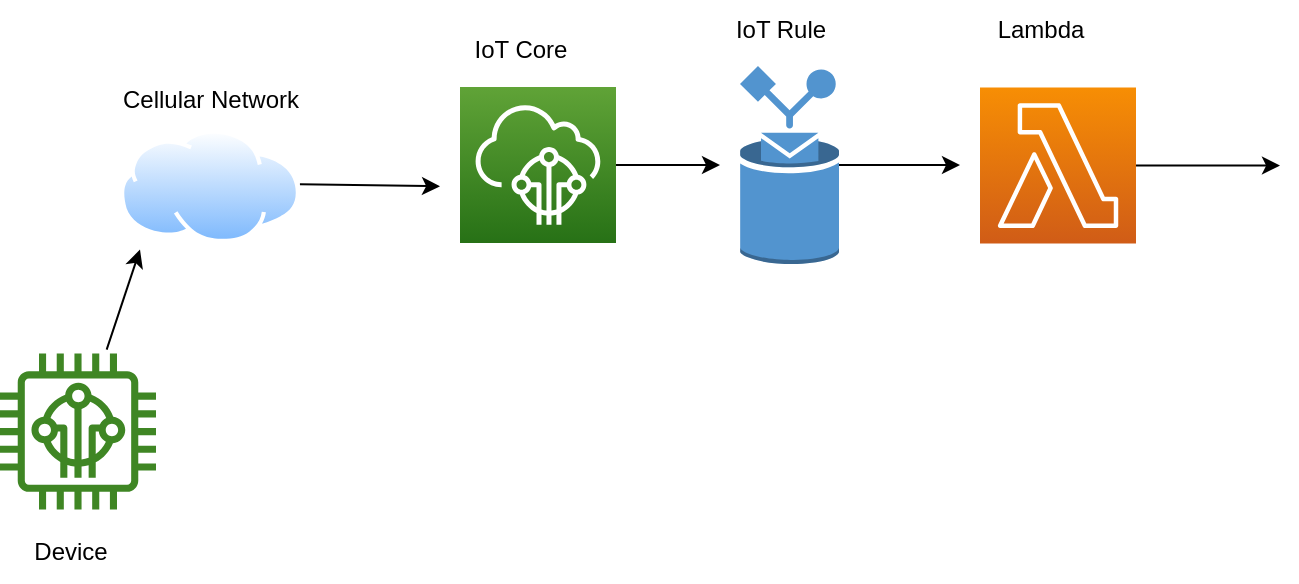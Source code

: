<mxfile>
    <diagram id="BsBLP0s7VDbh4L2HP5wm" name="Page-1">
        <mxGraphModel dx="640" dy="330" grid="1" gridSize="10" guides="1" tooltips="1" connect="1" arrows="1" fold="1" page="1" pageScale="1" pageWidth="850" pageHeight="1100" math="0" shadow="0">
            <root>
                <mxCell id="0"/>
                <mxCell id="1" parent="0"/>
                <mxCell id="8" style="edgeStyle=none;html=1;" parent="1" edge="1">
                    <mxGeometry relative="1" as="geometry">
                        <mxPoint x="90" y="419.8" as="targetPoint"/>
                        <mxPoint x="73.333" y="469.8" as="sourcePoint"/>
                    </mxGeometry>
                </mxCell>
                <mxCell id="10" style="edgeStyle=none;html=1;" parent="1" source="6" edge="1">
                    <mxGeometry relative="1" as="geometry">
                        <mxPoint x="240" y="388.15" as="targetPoint"/>
                    </mxGeometry>
                </mxCell>
                <mxCell id="6" value="" style="aspect=fixed;perimeter=ellipsePerimeter;html=1;align=center;shadow=0;dashed=0;spacingTop=3;image;image=img/lib/active_directory/internet_cloud.svg;" parent="1" vertex="1">
                    <mxGeometry x="80" y="359.8" width="90" height="56.7" as="geometry"/>
                </mxCell>
                <mxCell id="7" value="Cellular Network" style="text;html=1;align=center;verticalAlign=middle;resizable=0;points=[];autosize=1;strokeColor=none;fillColor=none;" parent="1" vertex="1">
                    <mxGeometry x="70" y="329.8" width="110" height="30" as="geometry"/>
                </mxCell>
                <mxCell id="13" style="edgeStyle=none;html=1;" parent="1" source="9" edge="1">
                    <mxGeometry relative="1" as="geometry">
                        <mxPoint x="380" y="377.5" as="targetPoint"/>
                    </mxGeometry>
                </mxCell>
                <mxCell id="9" value="" style="sketch=0;points=[[0,0,0],[0.25,0,0],[0.5,0,0],[0.75,0,0],[1,0,0],[0,1,0],[0.25,1,0],[0.5,1,0],[0.75,1,0],[1,1,0],[0,0.25,0],[0,0.5,0],[0,0.75,0],[1,0.25,0],[1,0.5,0],[1,0.75,0]];outlineConnect=0;fontColor=#232F3E;gradientColor=#60A337;gradientDirection=north;fillColor=#277116;strokeColor=#ffffff;dashed=0;verticalLabelPosition=bottom;verticalAlign=top;align=center;html=1;fontSize=12;fontStyle=0;aspect=fixed;shape=mxgraph.aws4.resourceIcon;resIcon=mxgraph.aws4.iot_core;" parent="1" vertex="1">
                    <mxGeometry x="250" y="338.5" width="78" height="78" as="geometry"/>
                </mxCell>
                <mxCell id="11" value="" style="sketch=0;outlineConnect=0;fontColor=#232F3E;gradientColor=none;fillColor=#3F8624;strokeColor=none;dashed=0;verticalLabelPosition=bottom;verticalAlign=top;align=center;html=1;fontSize=12;fontStyle=0;aspect=fixed;pointerEvents=1;shape=mxgraph.aws4.iot_thing_freertos_device;" parent="1" vertex="1">
                    <mxGeometry x="20" y="471.8" width="78" height="78" as="geometry"/>
                </mxCell>
                <mxCell id="16" style="edgeStyle=none;html=1;" parent="1" source="12" edge="1">
                    <mxGeometry relative="1" as="geometry">
                        <mxPoint x="500" y="377.5" as="targetPoint"/>
                    </mxGeometry>
                </mxCell>
                <mxCell id="12" value="" style="outlineConnect=0;dashed=0;verticalLabelPosition=bottom;verticalAlign=top;align=center;html=1;shape=mxgraph.aws3.rule;fillColor=#5294CF;gradientColor=none;" parent="1" vertex="1">
                    <mxGeometry x="390" y="328" width="49.5" height="99" as="geometry"/>
                </mxCell>
                <mxCell id="18" style="edgeStyle=none;html=1;" parent="1" source="15" edge="1">
                    <mxGeometry relative="1" as="geometry">
                        <mxPoint x="660" y="377.8" as="targetPoint"/>
                    </mxGeometry>
                </mxCell>
                <mxCell id="15" value="" style="sketch=0;points=[[0,0,0],[0.25,0,0],[0.5,0,0],[0.75,0,0],[1,0,0],[0,1,0],[0.25,1,0],[0.5,1,0],[0.75,1,0],[1,1,0],[0,0.25,0],[0,0.5,0],[0,0.75,0],[1,0.25,0],[1,0.5,0],[1,0.75,0]];outlineConnect=0;fontColor=#232F3E;gradientColor=#F78E04;gradientDirection=north;fillColor=#D05C17;strokeColor=#ffffff;dashed=0;verticalLabelPosition=bottom;verticalAlign=top;align=center;html=1;fontSize=12;fontStyle=0;aspect=fixed;shape=mxgraph.aws4.resourceIcon;resIcon=mxgraph.aws4.lambda;" parent="1" vertex="1">
                    <mxGeometry x="510" y="338.8" width="78" height="78" as="geometry"/>
                </mxCell>
                <mxCell id="21" value="IoT Core" style="text;html=1;align=center;verticalAlign=middle;resizable=0;points=[];autosize=1;strokeColor=none;fillColor=none;" parent="1" vertex="1">
                    <mxGeometry x="245" y="305" width="70" height="30" as="geometry"/>
                </mxCell>
                <mxCell id="22" value="IoT Rule" style="text;html=1;align=center;verticalAlign=middle;resizable=0;points=[];autosize=1;strokeColor=none;fillColor=none;" parent="1" vertex="1">
                    <mxGeometry x="375" y="295" width="70" height="30" as="geometry"/>
                </mxCell>
                <mxCell id="23" value="Lambda" style="text;html=1;align=center;verticalAlign=middle;resizable=0;points=[];autosize=1;strokeColor=none;fillColor=none;" parent="1" vertex="1">
                    <mxGeometry x="505" y="295" width="70" height="30" as="geometry"/>
                </mxCell>
                <mxCell id="25" value="Device" style="text;html=1;align=center;verticalAlign=middle;resizable=0;points=[];autosize=1;strokeColor=none;fillColor=none;" parent="1" vertex="1">
                    <mxGeometry x="25" y="555.8" width="60" height="30" as="geometry"/>
                </mxCell>
            </root>
        </mxGraphModel>
    </diagram>
    <diagram name="Upgraded" id="-OHcKyFPB_tFBubFIPq3">
        <mxGraphModel dx="1087" dy="587" grid="1" gridSize="10" guides="1" tooltips="1" connect="1" arrows="1" fold="1" page="1" pageScale="1" pageWidth="850" pageHeight="1100" math="0" shadow="0">
            <root>
                <mxCell id="faYO57DlnT2YGbH635Oo-0"/>
                <mxCell id="faYO57DlnT2YGbH635Oo-1" parent="faYO57DlnT2YGbH635Oo-0"/>
                <mxCell id="faYO57DlnT2YGbH635Oo-2" style="edgeStyle=none;html=1;" edge="1" parent="faYO57DlnT2YGbH635Oo-1">
                    <mxGeometry relative="1" as="geometry">
                        <mxPoint x="90" y="419.8" as="targetPoint"/>
                        <mxPoint x="73.333" y="469.8" as="sourcePoint"/>
                    </mxGeometry>
                </mxCell>
                <mxCell id="faYO57DlnT2YGbH635Oo-3" style="edgeStyle=none;html=1;" edge="1" parent="faYO57DlnT2YGbH635Oo-1" source="faYO57DlnT2YGbH635Oo-4">
                    <mxGeometry relative="1" as="geometry">
                        <mxPoint x="240" y="388.15" as="targetPoint"/>
                    </mxGeometry>
                </mxCell>
                <mxCell id="faYO57DlnT2YGbH635Oo-6" style="edgeStyle=none;html=1;" edge="1" parent="faYO57DlnT2YGbH635Oo-1" source="faYO57DlnT2YGbH635Oo-7">
                    <mxGeometry relative="1" as="geometry">
                        <mxPoint x="380" y="377.5" as="targetPoint"/>
                    </mxGeometry>
                </mxCell>
                <mxCell id="faYO57DlnT2YGbH635Oo-9" style="edgeStyle=none;html=1;" edge="1" parent="faYO57DlnT2YGbH635Oo-1" source="faYO57DlnT2YGbH635Oo-10">
                    <mxGeometry relative="1" as="geometry">
                        <mxPoint x="500" y="377.5" as="targetPoint"/>
                    </mxGeometry>
                </mxCell>
                <mxCell id="faYO57DlnT2YGbH635Oo-11" style="edgeStyle=none;html=1;" edge="1" parent="faYO57DlnT2YGbH635Oo-1" source="faYO57DlnT2YGbH635Oo-12">
                    <mxGeometry relative="1" as="geometry">
                        <mxPoint x="660" y="377.8" as="targetPoint"/>
                    </mxGeometry>
                </mxCell>
                <mxCell id="IYi__9OI1Ksk59H2or0Q-7" style="edgeStyle=none;html=1;" edge="1" parent="faYO57DlnT2YGbH635Oo-1" source="IYi__9OI1Ksk59H2or0Q-0">
                    <mxGeometry relative="1" as="geometry">
                        <mxPoint x="730" y="280" as="targetPoint"/>
                    </mxGeometry>
                </mxCell>
                <mxCell id="IYi__9OI1Ksk59H2or0Q-1" value="" style="group" vertex="1" connectable="0" parent="faYO57DlnT2YGbH635Oo-1">
                    <mxGeometry x="728" y="150" width="80" height="118.0" as="geometry"/>
                </mxCell>
                <mxCell id="faYO57DlnT2YGbH635Oo-14" value="" style="sketch=0;points=[[0,0,0],[0.25,0,0],[0.5,0,0],[0.75,0,0],[1,0,0],[0,1,0],[0.25,1,0],[0.5,1,0],[0.75,1,0],[1,1,0],[0,0.25,0],[0,0.5,0],[0,0.75,0],[1,0.25,0],[1,0.5,0],[1,0.75,0]];outlineConnect=0;fontColor=#232F3E;gradientColor=#4D72F3;gradientDirection=north;fillColor=#3334B9;strokeColor=#ffffff;dashed=0;verticalLabelPosition=bottom;verticalAlign=top;align=center;html=1;fontSize=12;fontStyle=0;aspect=fixed;shape=mxgraph.aws4.resourceIcon;resIcon=mxgraph.aws4.dynamodb;" vertex="1" parent="IYi__9OI1Ksk59H2or0Q-1">
                    <mxGeometry x="2" y="40.0" width="78" height="78" as="geometry"/>
                </mxCell>
                <mxCell id="faYO57DlnT2YGbH635Oo-19" value="DynamoDB" style="text;html=1;align=center;verticalAlign=middle;resizable=0;points=[];autosize=1;strokeColor=none;fillColor=none;" vertex="1" parent="IYi__9OI1Ksk59H2or0Q-1">
                    <mxGeometry width="80" height="30" as="geometry"/>
                </mxCell>
                <mxCell id="IYi__9OI1Ksk59H2or0Q-2" value="" style="group" vertex="1" connectable="0" parent="faYO57DlnT2YGbH635Oo-1">
                    <mxGeometry x="505" y="295" width="83" height="121.8" as="geometry"/>
                </mxCell>
                <mxCell id="faYO57DlnT2YGbH635Oo-12" value="" style="sketch=0;points=[[0,0,0],[0.25,0,0],[0.5,0,0],[0.75,0,0],[1,0,0],[0,1,0],[0.25,1,0],[0.5,1,0],[0.75,1,0],[1,1,0],[0,0.25,0],[0,0.5,0],[0,0.75,0],[1,0.25,0],[1,0.5,0],[1,0.75,0]];outlineConnect=0;fontColor=#232F3E;gradientColor=#F78E04;gradientDirection=north;fillColor=#D05C17;strokeColor=#ffffff;dashed=0;verticalLabelPosition=bottom;verticalAlign=top;align=center;html=1;fontSize=12;fontStyle=0;aspect=fixed;shape=mxgraph.aws4.resourceIcon;resIcon=mxgraph.aws4.lambda;" vertex="1" parent="IYi__9OI1Ksk59H2or0Q-2">
                    <mxGeometry x="5" y="43.8" width="78" height="78" as="geometry"/>
                </mxCell>
                <mxCell id="faYO57DlnT2YGbH635Oo-18" value="Lambda" style="text;html=1;align=center;verticalAlign=middle;resizable=0;points=[];autosize=1;strokeColor=none;fillColor=none;" vertex="1" parent="IYi__9OI1Ksk59H2or0Q-2">
                    <mxGeometry width="70" height="30" as="geometry"/>
                </mxCell>
                <mxCell id="IYi__9OI1Ksk59H2or0Q-3" value="" style="group" vertex="1" connectable="0" parent="faYO57DlnT2YGbH635Oo-1">
                    <mxGeometry x="375" y="295" width="70" height="132" as="geometry"/>
                </mxCell>
                <mxCell id="faYO57DlnT2YGbH635Oo-10" value="" style="outlineConnect=0;dashed=0;verticalLabelPosition=bottom;verticalAlign=top;align=center;html=1;shape=mxgraph.aws3.rule;fillColor=#5294CF;gradientColor=none;" vertex="1" parent="IYi__9OI1Ksk59H2or0Q-3">
                    <mxGeometry x="15" y="33" width="49.5" height="99" as="geometry"/>
                </mxCell>
                <mxCell id="faYO57DlnT2YGbH635Oo-17" value="IoT Rule" style="text;html=1;align=center;verticalAlign=middle;resizable=0;points=[];autosize=1;strokeColor=none;fillColor=none;" vertex="1" parent="IYi__9OI1Ksk59H2or0Q-3">
                    <mxGeometry width="70" height="30" as="geometry"/>
                </mxCell>
                <mxCell id="IYi__9OI1Ksk59H2or0Q-4" value="" style="group" vertex="1" connectable="0" parent="faYO57DlnT2YGbH635Oo-1">
                    <mxGeometry x="245" y="305" width="83" height="111.5" as="geometry"/>
                </mxCell>
                <mxCell id="faYO57DlnT2YGbH635Oo-7" value="" style="sketch=0;points=[[0,0,0],[0.25,0,0],[0.5,0,0],[0.75,0,0],[1,0,0],[0,1,0],[0.25,1,0],[0.5,1,0],[0.75,1,0],[1,1,0],[0,0.25,0],[0,0.5,0],[0,0.75,0],[1,0.25,0],[1,0.5,0],[1,0.75,0]];outlineConnect=0;fontColor=#232F3E;gradientColor=#60A337;gradientDirection=north;fillColor=#277116;strokeColor=#ffffff;dashed=0;verticalLabelPosition=bottom;verticalAlign=top;align=center;html=1;fontSize=12;fontStyle=0;aspect=fixed;shape=mxgraph.aws4.resourceIcon;resIcon=mxgraph.aws4.iot_core;" vertex="1" parent="IYi__9OI1Ksk59H2or0Q-4">
                    <mxGeometry x="5" y="33.5" width="78" height="78" as="geometry"/>
                </mxCell>
                <mxCell id="faYO57DlnT2YGbH635Oo-16" value="IoT Core" style="text;html=1;align=center;verticalAlign=middle;resizable=0;points=[];autosize=1;strokeColor=none;fillColor=none;" vertex="1" parent="IYi__9OI1Ksk59H2or0Q-4">
                    <mxGeometry width="70" height="30" as="geometry"/>
                </mxCell>
                <mxCell id="IYi__9OI1Ksk59H2or0Q-5" value="" style="group" vertex="1" connectable="0" parent="faYO57DlnT2YGbH635Oo-1">
                    <mxGeometry x="70" y="329.8" width="110" height="86.7" as="geometry"/>
                </mxCell>
                <mxCell id="faYO57DlnT2YGbH635Oo-4" value="" style="aspect=fixed;perimeter=ellipsePerimeter;html=1;align=center;shadow=0;dashed=0;spacingTop=3;image;image=img/lib/active_directory/internet_cloud.svg;" vertex="1" parent="IYi__9OI1Ksk59H2or0Q-5">
                    <mxGeometry x="10" y="30" width="90" height="56.7" as="geometry"/>
                </mxCell>
                <mxCell id="faYO57DlnT2YGbH635Oo-5" value="Cellular Network" style="text;html=1;align=center;verticalAlign=middle;resizable=0;points=[];autosize=1;strokeColor=none;fillColor=none;" vertex="1" parent="IYi__9OI1Ksk59H2or0Q-5">
                    <mxGeometry width="110" height="30" as="geometry"/>
                </mxCell>
                <mxCell id="IYi__9OI1Ksk59H2or0Q-6" value="" style="group" vertex="1" connectable="0" parent="faYO57DlnT2YGbH635Oo-1">
                    <mxGeometry x="20" y="471.8" width="78" height="114.0" as="geometry"/>
                </mxCell>
                <mxCell id="faYO57DlnT2YGbH635Oo-8" value="" style="sketch=0;outlineConnect=0;fontColor=#232F3E;gradientColor=none;fillColor=#3F8624;strokeColor=none;dashed=0;verticalLabelPosition=bottom;verticalAlign=top;align=center;html=1;fontSize=12;fontStyle=0;aspect=fixed;pointerEvents=1;shape=mxgraph.aws4.iot_thing_freertos_device;" vertex="1" parent="IYi__9OI1Ksk59H2or0Q-6">
                    <mxGeometry width="78" height="78" as="geometry"/>
                </mxCell>
                <mxCell id="faYO57DlnT2YGbH635Oo-20" value="Device" style="text;html=1;align=center;verticalAlign=middle;resizable=0;points=[];autosize=1;strokeColor=none;fillColor=none;" vertex="1" parent="IYi__9OI1Ksk59H2or0Q-6">
                    <mxGeometry x="5" y="84.0" width="60" height="30" as="geometry"/>
                </mxCell>
                <mxCell id="IYi__9OI1Ksk59H2or0Q-9" value="" style="group" vertex="1" connectable="0" parent="faYO57DlnT2YGbH635Oo-1">
                    <mxGeometry x="250" y="520" width="210" height="150.8" as="geometry"/>
                </mxCell>
                <mxCell id="faYO57DlnT2YGbH635Oo-15" value="" style="sketch=0;aspect=fixed;html=1;points=[];align=center;image;fontSize=12;image=img/lib/mscae/Devices_Groups.svg;" vertex="1" parent="IYi__9OI1Ksk59H2or0Q-9">
                    <mxGeometry x="65" width="90" height="90" as="geometry"/>
                </mxCell>
                <mxCell id="faYO57DlnT2YGbH635Oo-21" value="Application" style="text;html=1;align=center;verticalAlign=middle;resizable=0;points=[];autosize=1;strokeColor=none;fillColor=none;" vertex="1" parent="IYi__9OI1Ksk59H2or0Q-9">
                    <mxGeometry x="60" y="75" width="80" height="30" as="geometry"/>
                </mxCell>
                <mxCell id="faYO57DlnT2YGbH635Oo-22" value="In our case, a dashboard with all&amp;nbsp;" style="text;html=1;align=center;verticalAlign=middle;resizable=0;points=[];autosize=1;strokeColor=none;fillColor=none;" vertex="1" parent="IYi__9OI1Ksk59H2or0Q-9">
                    <mxGeometry x="5" y="100" width="200" height="30" as="geometry"/>
                </mxCell>
                <mxCell id="faYO57DlnT2YGbH635Oo-23" value="different Smart Trash Hero devices" style="text;html=1;align=center;verticalAlign=middle;resizable=0;points=[];autosize=1;strokeColor=none;fillColor=none;" vertex="1" parent="IYi__9OI1Ksk59H2or0Q-9">
                    <mxGeometry y="120.8" width="210" height="30" as="geometry"/>
                </mxCell>
                <mxCell id="IYi__9OI1Ksk59H2or0Q-11" value="" style="group" vertex="1" connectable="0" parent="faYO57DlnT2YGbH635Oo-1">
                    <mxGeometry x="650" y="335" width="100" height="115" as="geometry"/>
                </mxCell>
                <mxCell id="IYi__9OI1Ksk59H2or0Q-0" value="" style="sketch=0;points=[[0,0,0],[0.25,0,0],[0.5,0,0],[0.75,0,0],[1,0,0],[0,1,0],[0.25,1,0],[0.5,1,0],[0.75,1,0],[1,1,0],[0,0.25,0],[0,0.5,0],[0,0.75,0],[1,0.25,0],[1,0.5,0],[1,0.75,0]];outlineConnect=0;fontColor=#232F3E;gradientColor=#FF4F8B;gradientDirection=north;fillColor=#BC1356;strokeColor=#ffffff;dashed=0;verticalLabelPosition=bottom;verticalAlign=top;align=center;html=1;fontSize=12;fontStyle=0;aspect=fixed;shape=mxgraph.aws4.resourceIcon;resIcon=mxgraph.aws4.appsync;" vertex="1" parent="IYi__9OI1Ksk59H2or0Q-11">
                    <mxGeometry x="12" width="78" height="78" as="geometry"/>
                </mxCell>
                <mxCell id="IYi__9OI1Ksk59H2or0Q-10" value="Appsync" style="text;html=1;strokeColor=none;fillColor=none;align=center;verticalAlign=middle;whiteSpace=wrap;rounded=0;" vertex="1" parent="IYi__9OI1Ksk59H2or0Q-11">
                    <mxGeometry y="81.8" width="100" height="33.2" as="geometry"/>
                </mxCell>
            </root>
        </mxGraphModel>
    </diagram>
</mxfile>